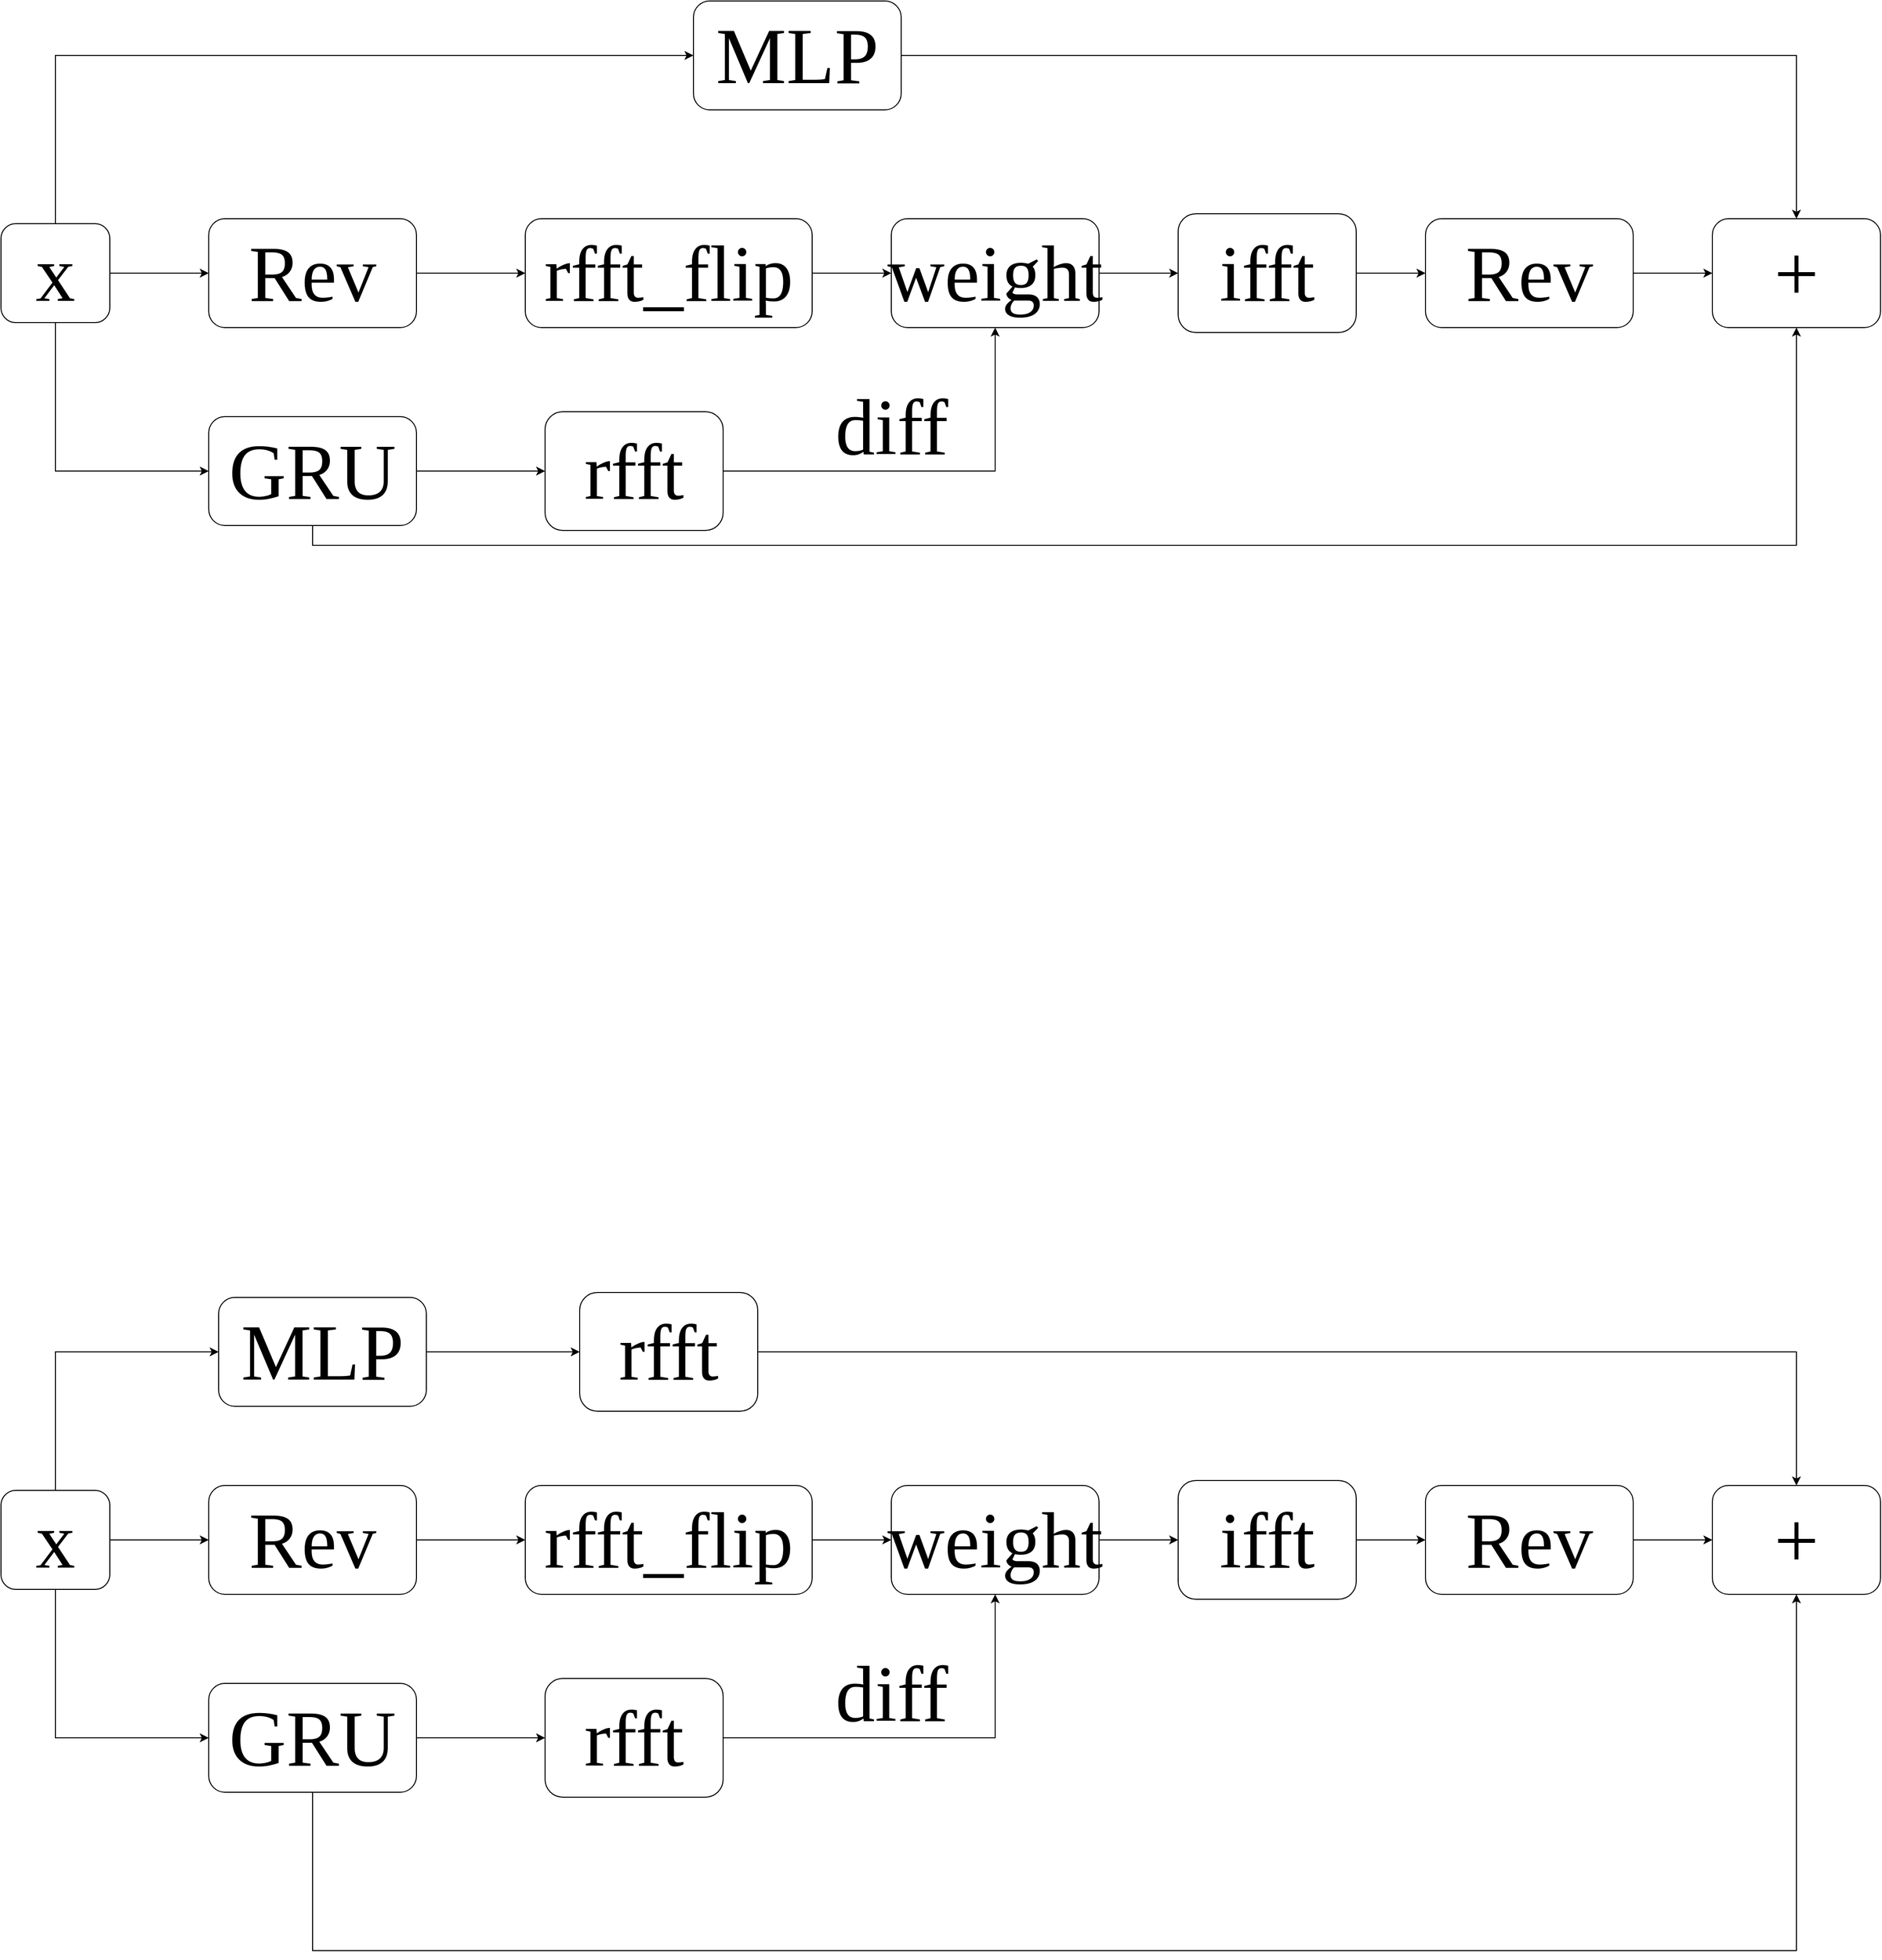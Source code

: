 <mxfile version="28.0.7">
  <diagram name="第 1 页" id="GJdXtXLQBRT6-SJ9j2ar">
    <mxGraphModel dx="3480" dy="2663" grid="1" gridSize="10" guides="1" tooltips="1" connect="1" arrows="1" fold="1" page="1" pageScale="1" pageWidth="827" pageHeight="1169" math="0" shadow="0">
      <root>
        <mxCell id="0" />
        <mxCell id="1" parent="0" />
        <mxCell id="jh94EPZDUvx9oMlH5y8Z-12" value="" style="edgeStyle=orthogonalEdgeStyle;rounded=0;orthogonalLoop=1;jettySize=auto;html=1;" edge="1" parent="1" source="jh94EPZDUvx9oMlH5y8Z-1" target="jh94EPZDUvx9oMlH5y8Z-11">
          <mxGeometry relative="1" as="geometry" />
        </mxCell>
        <mxCell id="jh94EPZDUvx9oMlH5y8Z-1" value="rfft_flip" style="rounded=1;whiteSpace=wrap;html=1;fontFamily=Times New Roman;fontSize=80;" vertex="1" parent="1">
          <mxGeometry x="210" y="430" width="290" height="110" as="geometry" />
        </mxCell>
        <mxCell id="jh94EPZDUvx9oMlH5y8Z-3" style="edgeStyle=orthogonalEdgeStyle;rounded=0;orthogonalLoop=1;jettySize=auto;html=1;exitX=1;exitY=0.5;exitDx=0;exitDy=0;entryX=0;entryY=0.5;entryDx=0;entryDy=0;" edge="1" parent="1" source="jh94EPZDUvx9oMlH5y8Z-2" target="jh94EPZDUvx9oMlH5y8Z-1">
          <mxGeometry relative="1" as="geometry" />
        </mxCell>
        <mxCell id="jh94EPZDUvx9oMlH5y8Z-2" value="Rev" style="rounded=1;whiteSpace=wrap;html=1;fontFamily=Times New Roman;fontSize=80;" vertex="1" parent="1">
          <mxGeometry x="-110" y="430" width="210" height="110" as="geometry" />
        </mxCell>
        <mxCell id="jh94EPZDUvx9oMlH5y8Z-6" style="edgeStyle=orthogonalEdgeStyle;rounded=0;orthogonalLoop=1;jettySize=auto;html=1;exitX=1;exitY=0.5;exitDx=0;exitDy=0;entryX=0;entryY=0.5;entryDx=0;entryDy=0;" edge="1" parent="1" source="jh94EPZDUvx9oMlH5y8Z-4" target="jh94EPZDUvx9oMlH5y8Z-2">
          <mxGeometry relative="1" as="geometry" />
        </mxCell>
        <mxCell id="jh94EPZDUvx9oMlH5y8Z-8" style="edgeStyle=orthogonalEdgeStyle;rounded=0;orthogonalLoop=1;jettySize=auto;html=1;exitX=0.5;exitY=1;exitDx=0;exitDy=0;entryX=0;entryY=0.5;entryDx=0;entryDy=0;" edge="1" parent="1" source="jh94EPZDUvx9oMlH5y8Z-4" target="jh94EPZDUvx9oMlH5y8Z-7">
          <mxGeometry relative="1" as="geometry" />
        </mxCell>
        <mxCell id="jh94EPZDUvx9oMlH5y8Z-20" style="edgeStyle=orthogonalEdgeStyle;rounded=0;orthogonalLoop=1;jettySize=auto;html=1;exitX=0.5;exitY=0;exitDx=0;exitDy=0;entryX=0;entryY=0.5;entryDx=0;entryDy=0;" edge="1" parent="1" source="jh94EPZDUvx9oMlH5y8Z-4" target="jh94EPZDUvx9oMlH5y8Z-19">
          <mxGeometry relative="1" as="geometry" />
        </mxCell>
        <mxCell id="jh94EPZDUvx9oMlH5y8Z-4" value="x" style="rounded=1;whiteSpace=wrap;html=1;fontFamily=Times New Roman;fontSize=80;" vertex="1" parent="1">
          <mxGeometry x="-320" y="435" width="110" height="100" as="geometry" />
        </mxCell>
        <mxCell id="jh94EPZDUvx9oMlH5y8Z-10" style="edgeStyle=orthogonalEdgeStyle;rounded=0;orthogonalLoop=1;jettySize=auto;html=1;exitX=1;exitY=0.5;exitDx=0;exitDy=0;entryX=0;entryY=0.5;entryDx=0;entryDy=0;" edge="1" parent="1" source="jh94EPZDUvx9oMlH5y8Z-7" target="jh94EPZDUvx9oMlH5y8Z-9">
          <mxGeometry relative="1" as="geometry" />
        </mxCell>
        <mxCell id="jh94EPZDUvx9oMlH5y8Z-24" style="edgeStyle=orthogonalEdgeStyle;rounded=0;orthogonalLoop=1;jettySize=auto;html=1;exitX=0.5;exitY=1;exitDx=0;exitDy=0;entryX=0.5;entryY=1;entryDx=0;entryDy=0;" edge="1" parent="1" source="jh94EPZDUvx9oMlH5y8Z-7" target="jh94EPZDUvx9oMlH5y8Z-23">
          <mxGeometry relative="1" as="geometry" />
        </mxCell>
        <mxCell id="jh94EPZDUvx9oMlH5y8Z-7" value="GRU" style="rounded=1;whiteSpace=wrap;html=1;fontFamily=Times New Roman;fontSize=80;" vertex="1" parent="1">
          <mxGeometry x="-110" y="630" width="210" height="110" as="geometry" />
        </mxCell>
        <mxCell id="jh94EPZDUvx9oMlH5y8Z-13" style="edgeStyle=orthogonalEdgeStyle;rounded=0;orthogonalLoop=1;jettySize=auto;html=1;exitX=1;exitY=0.5;exitDx=0;exitDy=0;entryX=0.5;entryY=1;entryDx=0;entryDy=0;" edge="1" parent="1" source="jh94EPZDUvx9oMlH5y8Z-9" target="jh94EPZDUvx9oMlH5y8Z-11">
          <mxGeometry relative="1" as="geometry" />
        </mxCell>
        <mxCell id="jh94EPZDUvx9oMlH5y8Z-9" value="rfft" style="rounded=1;whiteSpace=wrap;html=1;fontFamily=Times New Roman;fontSize=80;" vertex="1" parent="1">
          <mxGeometry x="230" y="625" width="180" height="120" as="geometry" />
        </mxCell>
        <mxCell id="jh94EPZDUvx9oMlH5y8Z-16" style="edgeStyle=orthogonalEdgeStyle;rounded=0;orthogonalLoop=1;jettySize=auto;html=1;exitX=1;exitY=0.5;exitDx=0;exitDy=0;" edge="1" parent="1" source="jh94EPZDUvx9oMlH5y8Z-11" target="jh94EPZDUvx9oMlH5y8Z-15">
          <mxGeometry relative="1" as="geometry" />
        </mxCell>
        <mxCell id="jh94EPZDUvx9oMlH5y8Z-11" value="weight" style="rounded=1;whiteSpace=wrap;html=1;fontFamily=Times New Roman;fontSize=80;" vertex="1" parent="1">
          <mxGeometry x="580" y="430" width="210" height="110" as="geometry" />
        </mxCell>
        <mxCell id="jh94EPZDUvx9oMlH5y8Z-14" value="diff" style="text;html=1;align=center;verticalAlign=middle;resizable=0;points=[];autosize=1;strokeColor=none;fillColor=none;fontFamily=Times New Roman;fontSize=80;" vertex="1" parent="1">
          <mxGeometry x="510" y="585" width="140" height="110" as="geometry" />
        </mxCell>
        <mxCell id="jh94EPZDUvx9oMlH5y8Z-18" style="edgeStyle=orthogonalEdgeStyle;rounded=0;orthogonalLoop=1;jettySize=auto;html=1;exitX=1;exitY=0.5;exitDx=0;exitDy=0;entryX=0;entryY=0.5;entryDx=0;entryDy=0;" edge="1" parent="1" source="jh94EPZDUvx9oMlH5y8Z-15" target="jh94EPZDUvx9oMlH5y8Z-17">
          <mxGeometry relative="1" as="geometry" />
        </mxCell>
        <mxCell id="jh94EPZDUvx9oMlH5y8Z-15" value="ifft" style="rounded=1;whiteSpace=wrap;html=1;fontFamily=Times New Roman;fontSize=80;" vertex="1" parent="1">
          <mxGeometry x="870" y="425" width="180" height="120" as="geometry" />
        </mxCell>
        <mxCell id="jh94EPZDUvx9oMlH5y8Z-25" style="edgeStyle=orthogonalEdgeStyle;rounded=0;orthogonalLoop=1;jettySize=auto;html=1;exitX=1;exitY=0.5;exitDx=0;exitDy=0;entryX=0;entryY=0.5;entryDx=0;entryDy=0;" edge="1" parent="1" source="jh94EPZDUvx9oMlH5y8Z-17" target="jh94EPZDUvx9oMlH5y8Z-23">
          <mxGeometry relative="1" as="geometry" />
        </mxCell>
        <mxCell id="jh94EPZDUvx9oMlH5y8Z-17" value="Rev" style="rounded=1;whiteSpace=wrap;html=1;fontFamily=Times New Roman;fontSize=80;" vertex="1" parent="1">
          <mxGeometry x="1120" y="430" width="210" height="110" as="geometry" />
        </mxCell>
        <mxCell id="jh94EPZDUvx9oMlH5y8Z-22" style="edgeStyle=orthogonalEdgeStyle;rounded=0;orthogonalLoop=1;jettySize=auto;html=1;exitX=1;exitY=0.5;exitDx=0;exitDy=0;entryX=0.5;entryY=0;entryDx=0;entryDy=0;" edge="1" parent="1" source="jh94EPZDUvx9oMlH5y8Z-19" target="jh94EPZDUvx9oMlH5y8Z-23">
          <mxGeometry relative="1" as="geometry">
            <mxPoint x="1290" y="370" as="targetPoint" />
          </mxGeometry>
        </mxCell>
        <mxCell id="jh94EPZDUvx9oMlH5y8Z-19" value="MLP" style="rounded=1;whiteSpace=wrap;html=1;fontFamily=Times New Roman;fontSize=80;" vertex="1" parent="1">
          <mxGeometry x="380" y="210" width="210" height="110" as="geometry" />
        </mxCell>
        <mxCell id="jh94EPZDUvx9oMlH5y8Z-23" value="+" style="rounded=1;whiteSpace=wrap;html=1;fontFamily=Times New Roman;fontSize=80;" vertex="1" parent="1">
          <mxGeometry x="1410" y="430" width="170" height="110" as="geometry" />
        </mxCell>
        <mxCell id="jh94EPZDUvx9oMlH5y8Z-26" value="" style="edgeStyle=orthogonalEdgeStyle;rounded=0;orthogonalLoop=1;jettySize=auto;html=1;" edge="1" parent="1" source="jh94EPZDUvx9oMlH5y8Z-27" target="jh94EPZDUvx9oMlH5y8Z-40">
          <mxGeometry relative="1" as="geometry" />
        </mxCell>
        <mxCell id="jh94EPZDUvx9oMlH5y8Z-27" value="rfft_flip" style="rounded=1;whiteSpace=wrap;html=1;fontFamily=Times New Roman;fontSize=80;" vertex="1" parent="1">
          <mxGeometry x="210" y="1710" width="290" height="110" as="geometry" />
        </mxCell>
        <mxCell id="jh94EPZDUvx9oMlH5y8Z-28" style="edgeStyle=orthogonalEdgeStyle;rounded=0;orthogonalLoop=1;jettySize=auto;html=1;exitX=1;exitY=0.5;exitDx=0;exitDy=0;entryX=0;entryY=0.5;entryDx=0;entryDy=0;" edge="1" parent="1" source="jh94EPZDUvx9oMlH5y8Z-29" target="jh94EPZDUvx9oMlH5y8Z-27">
          <mxGeometry relative="1" as="geometry" />
        </mxCell>
        <mxCell id="jh94EPZDUvx9oMlH5y8Z-29" value="Rev" style="rounded=1;whiteSpace=wrap;html=1;fontFamily=Times New Roman;fontSize=80;" vertex="1" parent="1">
          <mxGeometry x="-110" y="1710" width="210" height="110" as="geometry" />
        </mxCell>
        <mxCell id="jh94EPZDUvx9oMlH5y8Z-30" style="edgeStyle=orthogonalEdgeStyle;rounded=0;orthogonalLoop=1;jettySize=auto;html=1;exitX=1;exitY=0.5;exitDx=0;exitDy=0;entryX=0;entryY=0.5;entryDx=0;entryDy=0;" edge="1" parent="1" source="jh94EPZDUvx9oMlH5y8Z-33" target="jh94EPZDUvx9oMlH5y8Z-29">
          <mxGeometry relative="1" as="geometry" />
        </mxCell>
        <mxCell id="jh94EPZDUvx9oMlH5y8Z-31" style="edgeStyle=orthogonalEdgeStyle;rounded=0;orthogonalLoop=1;jettySize=auto;html=1;exitX=0.5;exitY=1;exitDx=0;exitDy=0;entryX=0;entryY=0.5;entryDx=0;entryDy=0;" edge="1" parent="1" source="jh94EPZDUvx9oMlH5y8Z-33" target="jh94EPZDUvx9oMlH5y8Z-36">
          <mxGeometry relative="1" as="geometry" />
        </mxCell>
        <mxCell id="jh94EPZDUvx9oMlH5y8Z-32" style="edgeStyle=orthogonalEdgeStyle;rounded=0;orthogonalLoop=1;jettySize=auto;html=1;exitX=0.5;exitY=0;exitDx=0;exitDy=0;entryX=0;entryY=0.5;entryDx=0;entryDy=0;" edge="1" parent="1" source="jh94EPZDUvx9oMlH5y8Z-33" target="jh94EPZDUvx9oMlH5y8Z-47">
          <mxGeometry relative="1" as="geometry" />
        </mxCell>
        <mxCell id="jh94EPZDUvx9oMlH5y8Z-33" value="x" style="rounded=1;whiteSpace=wrap;html=1;fontFamily=Times New Roman;fontSize=80;" vertex="1" parent="1">
          <mxGeometry x="-320" y="1715" width="110" height="100" as="geometry" />
        </mxCell>
        <mxCell id="jh94EPZDUvx9oMlH5y8Z-34" style="edgeStyle=orthogonalEdgeStyle;rounded=0;orthogonalLoop=1;jettySize=auto;html=1;exitX=1;exitY=0.5;exitDx=0;exitDy=0;entryX=0;entryY=0.5;entryDx=0;entryDy=0;" edge="1" parent="1" source="jh94EPZDUvx9oMlH5y8Z-36" target="jh94EPZDUvx9oMlH5y8Z-38">
          <mxGeometry relative="1" as="geometry" />
        </mxCell>
        <mxCell id="jh94EPZDUvx9oMlH5y8Z-35" style="edgeStyle=orthogonalEdgeStyle;rounded=0;orthogonalLoop=1;jettySize=auto;html=1;exitX=0.5;exitY=1;exitDx=0;exitDy=0;entryX=0.5;entryY=1;entryDx=0;entryDy=0;" edge="1" parent="1" source="jh94EPZDUvx9oMlH5y8Z-36" target="jh94EPZDUvx9oMlH5y8Z-48">
          <mxGeometry relative="1" as="geometry">
            <Array as="points">
              <mxPoint x="-5" y="2180" />
              <mxPoint x="1495" y="2180" />
            </Array>
          </mxGeometry>
        </mxCell>
        <mxCell id="jh94EPZDUvx9oMlH5y8Z-36" value="GRU" style="rounded=1;whiteSpace=wrap;html=1;fontFamily=Times New Roman;fontSize=80;" vertex="1" parent="1">
          <mxGeometry x="-110" y="1910" width="210" height="110" as="geometry" />
        </mxCell>
        <mxCell id="jh94EPZDUvx9oMlH5y8Z-37" style="edgeStyle=orthogonalEdgeStyle;rounded=0;orthogonalLoop=1;jettySize=auto;html=1;exitX=1;exitY=0.5;exitDx=0;exitDy=0;entryX=0.5;entryY=1;entryDx=0;entryDy=0;" edge="1" parent="1" source="jh94EPZDUvx9oMlH5y8Z-38" target="jh94EPZDUvx9oMlH5y8Z-40">
          <mxGeometry relative="1" as="geometry" />
        </mxCell>
        <mxCell id="jh94EPZDUvx9oMlH5y8Z-38" value="rfft" style="rounded=1;whiteSpace=wrap;html=1;fontFamily=Times New Roman;fontSize=80;" vertex="1" parent="1">
          <mxGeometry x="230" y="1905" width="180" height="120" as="geometry" />
        </mxCell>
        <mxCell id="jh94EPZDUvx9oMlH5y8Z-39" style="edgeStyle=orthogonalEdgeStyle;rounded=0;orthogonalLoop=1;jettySize=auto;html=1;exitX=1;exitY=0.5;exitDx=0;exitDy=0;" edge="1" parent="1" source="jh94EPZDUvx9oMlH5y8Z-40" target="jh94EPZDUvx9oMlH5y8Z-43">
          <mxGeometry relative="1" as="geometry" />
        </mxCell>
        <mxCell id="jh94EPZDUvx9oMlH5y8Z-40" value="weight" style="rounded=1;whiteSpace=wrap;html=1;fontFamily=Times New Roman;fontSize=80;" vertex="1" parent="1">
          <mxGeometry x="580" y="1710" width="210" height="110" as="geometry" />
        </mxCell>
        <mxCell id="jh94EPZDUvx9oMlH5y8Z-41" value="diff" style="text;html=1;align=center;verticalAlign=middle;resizable=0;points=[];autosize=1;strokeColor=none;fillColor=none;fontFamily=Times New Roman;fontSize=80;" vertex="1" parent="1">
          <mxGeometry x="510" y="1865" width="140" height="110" as="geometry" />
        </mxCell>
        <mxCell id="jh94EPZDUvx9oMlH5y8Z-42" style="edgeStyle=orthogonalEdgeStyle;rounded=0;orthogonalLoop=1;jettySize=auto;html=1;exitX=1;exitY=0.5;exitDx=0;exitDy=0;entryX=0;entryY=0.5;entryDx=0;entryDy=0;" edge="1" parent="1" source="jh94EPZDUvx9oMlH5y8Z-43" target="jh94EPZDUvx9oMlH5y8Z-45">
          <mxGeometry relative="1" as="geometry" />
        </mxCell>
        <mxCell id="jh94EPZDUvx9oMlH5y8Z-43" value="ifft" style="rounded=1;whiteSpace=wrap;html=1;fontFamily=Times New Roman;fontSize=80;" vertex="1" parent="1">
          <mxGeometry x="870" y="1705" width="180" height="120" as="geometry" />
        </mxCell>
        <mxCell id="jh94EPZDUvx9oMlH5y8Z-44" style="edgeStyle=orthogonalEdgeStyle;rounded=0;orthogonalLoop=1;jettySize=auto;html=1;exitX=1;exitY=0.5;exitDx=0;exitDy=0;entryX=0;entryY=0.5;entryDx=0;entryDy=0;" edge="1" parent="1" source="jh94EPZDUvx9oMlH5y8Z-45" target="jh94EPZDUvx9oMlH5y8Z-48">
          <mxGeometry relative="1" as="geometry" />
        </mxCell>
        <mxCell id="jh94EPZDUvx9oMlH5y8Z-45" value="Rev" style="rounded=1;whiteSpace=wrap;html=1;fontFamily=Times New Roman;fontSize=80;" vertex="1" parent="1">
          <mxGeometry x="1120" y="1710" width="210" height="110" as="geometry" />
        </mxCell>
        <mxCell id="jh94EPZDUvx9oMlH5y8Z-50" style="edgeStyle=orthogonalEdgeStyle;rounded=0;orthogonalLoop=1;jettySize=auto;html=1;exitX=1;exitY=0.5;exitDx=0;exitDy=0;entryX=0;entryY=0.5;entryDx=0;entryDy=0;" edge="1" parent="1" source="jh94EPZDUvx9oMlH5y8Z-47" target="jh94EPZDUvx9oMlH5y8Z-49">
          <mxGeometry relative="1" as="geometry" />
        </mxCell>
        <mxCell id="jh94EPZDUvx9oMlH5y8Z-47" value="MLP" style="rounded=1;whiteSpace=wrap;html=1;fontFamily=Times New Roman;fontSize=80;" vertex="1" parent="1">
          <mxGeometry x="-100" y="1520" width="210" height="110" as="geometry" />
        </mxCell>
        <mxCell id="jh94EPZDUvx9oMlH5y8Z-48" value="+" style="rounded=1;whiteSpace=wrap;html=1;fontFamily=Times New Roman;fontSize=80;" vertex="1" parent="1">
          <mxGeometry x="1410" y="1710" width="170" height="110" as="geometry" />
        </mxCell>
        <mxCell id="jh94EPZDUvx9oMlH5y8Z-51" style="edgeStyle=orthogonalEdgeStyle;rounded=0;orthogonalLoop=1;jettySize=auto;html=1;exitX=1;exitY=0.5;exitDx=0;exitDy=0;" edge="1" parent="1" source="jh94EPZDUvx9oMlH5y8Z-49" target="jh94EPZDUvx9oMlH5y8Z-48">
          <mxGeometry relative="1" as="geometry" />
        </mxCell>
        <mxCell id="jh94EPZDUvx9oMlH5y8Z-49" value="rfft" style="rounded=1;whiteSpace=wrap;html=1;fontFamily=Times New Roman;fontSize=80;" vertex="1" parent="1">
          <mxGeometry x="265" y="1515" width="180" height="120" as="geometry" />
        </mxCell>
      </root>
    </mxGraphModel>
  </diagram>
</mxfile>
